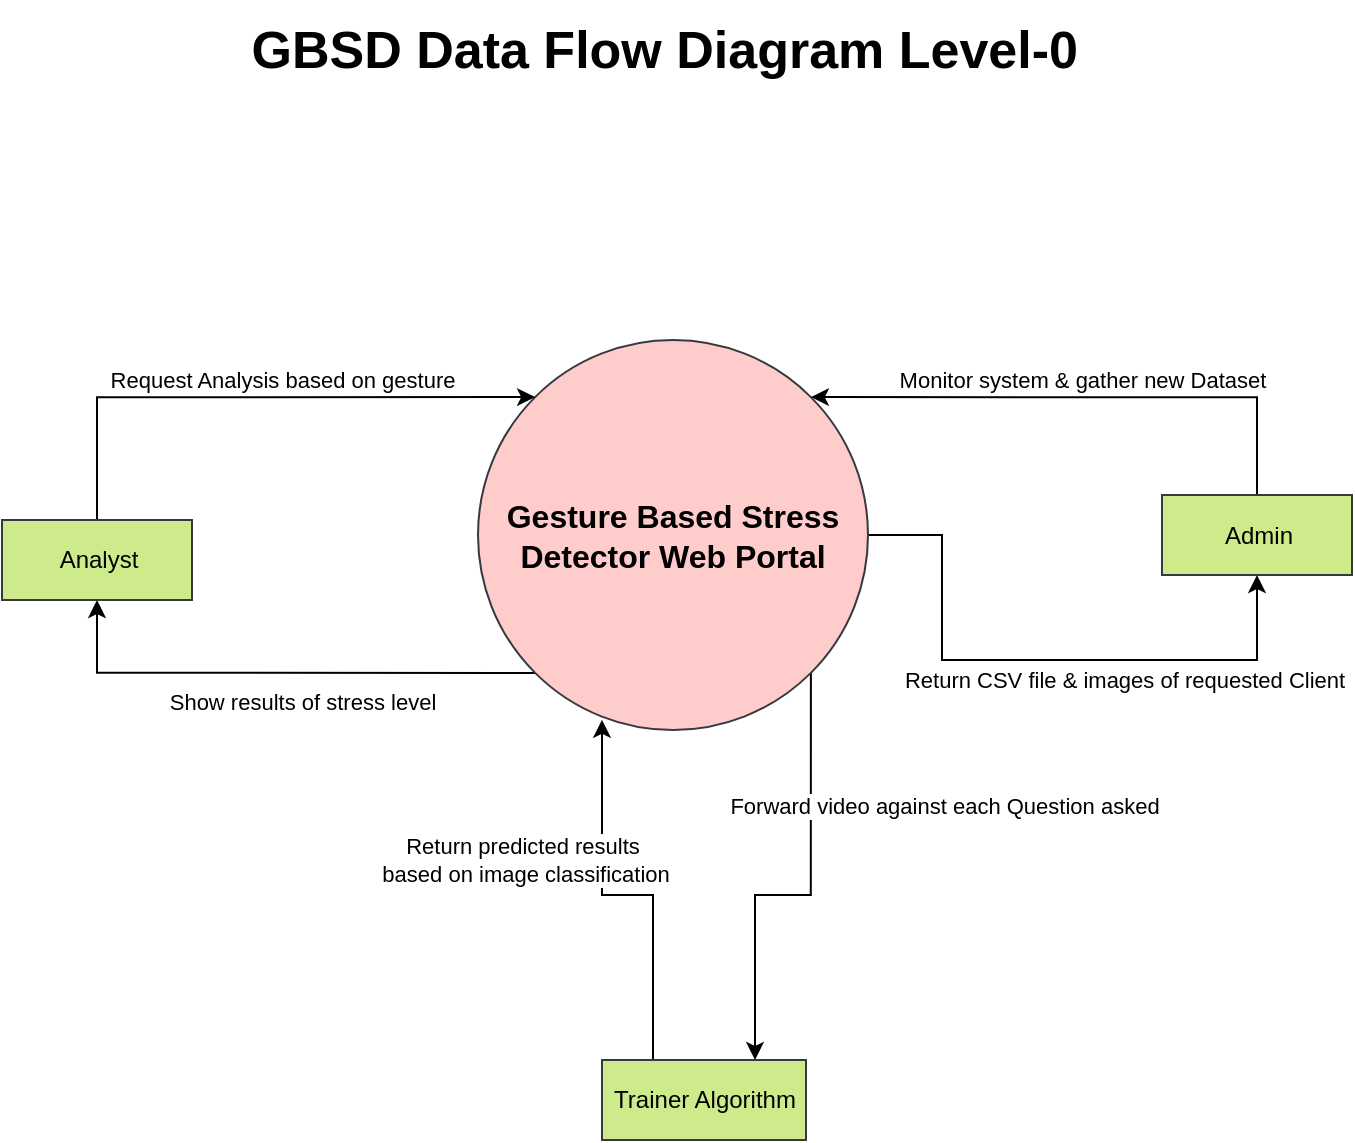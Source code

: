 <mxfile version="14.8.0" type="github">
  <diagram id="5bCVK2h6y52akC2RZia3" name="Page-1">
    <mxGraphModel dx="1102" dy="557" grid="1" gridSize="10" guides="1" tooltips="1" connect="1" arrows="1" fold="1" page="1" pageScale="1" pageWidth="850" pageHeight="1100" math="0" shadow="0">
      <root>
        <mxCell id="0" />
        <mxCell id="1" parent="0" />
        <mxCell id="aUc-BjGLuyeq8rjbuqXE-1" value="&lt;b&gt;&lt;font style=&quot;font-size: 26px&quot;&gt;GBSD Data Flow Diagram Level-0&amp;nbsp;&lt;/font&gt;&lt;/b&gt;" style="text;html=1;strokeColor=none;fillColor=none;align=center;verticalAlign=middle;whiteSpace=wrap;rounded=0;" parent="1" vertex="1">
          <mxGeometry x="205" width="440" height="50" as="geometry" />
        </mxCell>
        <mxCell id="aUc-BjGLuyeq8rjbuqXE-7" style="edgeStyle=orthogonalEdgeStyle;rounded=0;orthogonalLoop=1;jettySize=auto;html=1;exitX=1;exitY=1;exitDx=0;exitDy=0;entryX=0.75;entryY=0;entryDx=0;entryDy=0;" parent="1" source="aUc-BjGLuyeq8rjbuqXE-2" target="aUc-BjGLuyeq8rjbuqXE-5" edge="1">
          <mxGeometry relative="1" as="geometry" />
        </mxCell>
        <mxCell id="aUc-BjGLuyeq8rjbuqXE-15" value="Forward video against each Question asked" style="edgeLabel;html=1;align=center;verticalAlign=middle;resizable=0;points=[];" parent="aUc-BjGLuyeq8rjbuqXE-7" vertex="1" connectable="0">
          <mxGeometry x="-0.399" y="-3" relative="1" as="geometry">
            <mxPoint x="69" as="offset" />
          </mxGeometry>
        </mxCell>
        <mxCell id="aUc-BjGLuyeq8rjbuqXE-9" style="edgeStyle=orthogonalEdgeStyle;rounded=0;orthogonalLoop=1;jettySize=auto;html=1;exitX=0;exitY=1;exitDx=0;exitDy=0;entryX=0.5;entryY=1;entryDx=0;entryDy=0;" parent="1" source="aUc-BjGLuyeq8rjbuqXE-2" target="aUc-BjGLuyeq8rjbuqXE-3" edge="1">
          <mxGeometry relative="1" as="geometry">
            <Array as="points">
              <mxPoint x="138" y="336" />
            </Array>
          </mxGeometry>
        </mxCell>
        <mxCell id="aUc-BjGLuyeq8rjbuqXE-14" value="Show results of stress level" style="edgeLabel;html=1;align=center;verticalAlign=middle;resizable=0;points=[];" parent="aUc-BjGLuyeq8rjbuqXE-9" vertex="1" connectable="0">
          <mxGeometry x="0.241" relative="1" as="geometry">
            <mxPoint x="42" y="14" as="offset" />
          </mxGeometry>
        </mxCell>
        <mxCell id="aUc-BjGLuyeq8rjbuqXE-11" style="edgeStyle=orthogonalEdgeStyle;rounded=0;orthogonalLoop=1;jettySize=auto;html=1;exitX=1;exitY=0.5;exitDx=0;exitDy=0;entryX=0.5;entryY=1;entryDx=0;entryDy=0;" parent="1" source="aUc-BjGLuyeq8rjbuqXE-2" target="aUc-BjGLuyeq8rjbuqXE-4" edge="1">
          <mxGeometry relative="1" as="geometry">
            <Array as="points">
              <mxPoint x="560" y="268" />
              <mxPoint x="560" y="330" />
              <mxPoint x="718" y="330" />
            </Array>
          </mxGeometry>
        </mxCell>
        <mxCell id="-jKXKBMY69VXoRkYRhgL-3" value="Return CSV file &amp;amp; images of requested Client" style="edgeLabel;html=1;align=center;verticalAlign=middle;resizable=0;points=[];" vertex="1" connectable="0" parent="aUc-BjGLuyeq8rjbuqXE-11">
          <mxGeometry x="0.025" y="-2" relative="1" as="geometry">
            <mxPoint x="37" y="8" as="offset" />
          </mxGeometry>
        </mxCell>
        <mxCell id="aUc-BjGLuyeq8rjbuqXE-2" value="&lt;b&gt;&lt;font style=&quot;font-size: 16px&quot;&gt;Gesture Based Stress Detector Web Portal&lt;/font&gt;&lt;/b&gt;" style="ellipse;whiteSpace=wrap;html=1;aspect=fixed;fillColor=#ffcccc;strokeColor=#36393d;" parent="1" vertex="1">
          <mxGeometry x="328" y="170" width="195" height="195" as="geometry" />
        </mxCell>
        <mxCell id="aUc-BjGLuyeq8rjbuqXE-8" style="edgeStyle=orthogonalEdgeStyle;rounded=0;orthogonalLoop=1;jettySize=auto;html=1;exitX=0.5;exitY=0;exitDx=0;exitDy=0;entryX=0;entryY=0;entryDx=0;entryDy=0;" parent="1" source="aUc-BjGLuyeq8rjbuqXE-3" target="aUc-BjGLuyeq8rjbuqXE-2" edge="1">
          <mxGeometry relative="1" as="geometry" />
        </mxCell>
        <mxCell id="aUc-BjGLuyeq8rjbuqXE-12" value="Request Analysis based on gesture" style="edgeLabel;html=1;align=center;verticalAlign=middle;resizable=0;points=[];" parent="aUc-BjGLuyeq8rjbuqXE-8" vertex="1" connectable="0">
          <mxGeometry x="-0.102" relative="1" as="geometry">
            <mxPoint x="28" y="-9" as="offset" />
          </mxGeometry>
        </mxCell>
        <mxCell id="aUc-BjGLuyeq8rjbuqXE-3" value="Analyst" style="html=1;dashed=0;whitespace=wrap;fillColor=#cdeb8b;strokeColor=#36393d;" parent="1" vertex="1">
          <mxGeometry x="90" y="260" width="95" height="40" as="geometry" />
        </mxCell>
        <mxCell id="aUc-BjGLuyeq8rjbuqXE-10" style="edgeStyle=orthogonalEdgeStyle;rounded=0;orthogonalLoop=1;jettySize=auto;html=1;exitX=0.5;exitY=0;exitDx=0;exitDy=0;entryX=1;entryY=0;entryDx=0;entryDy=0;" parent="1" source="aUc-BjGLuyeq8rjbuqXE-4" target="aUc-BjGLuyeq8rjbuqXE-2" edge="1">
          <mxGeometry relative="1" as="geometry">
            <Array as="points">
              <mxPoint x="718" y="199" />
            </Array>
          </mxGeometry>
        </mxCell>
        <mxCell id="-jKXKBMY69VXoRkYRhgL-2" value="Monitor system &amp;amp; gather new Dataset" style="edgeLabel;html=1;align=center;verticalAlign=middle;resizable=0;points=[];" vertex="1" connectable="0" parent="aUc-BjGLuyeq8rjbuqXE-10">
          <mxGeometry x="0.261" y="-2" relative="1" as="geometry">
            <mxPoint x="35" y="-7" as="offset" />
          </mxGeometry>
        </mxCell>
        <mxCell id="aUc-BjGLuyeq8rjbuqXE-4" value="Admin" style="html=1;dashed=0;whitespace=wrap;fillColor=#cdeb8b;strokeColor=#36393d;" parent="1" vertex="1">
          <mxGeometry x="670" y="247.5" width="95" height="40" as="geometry" />
        </mxCell>
        <mxCell id="aUc-BjGLuyeq8rjbuqXE-6" style="edgeStyle=orthogonalEdgeStyle;rounded=0;orthogonalLoop=1;jettySize=auto;html=1;exitX=0.25;exitY=0;exitDx=0;exitDy=0;entryX=0.318;entryY=0.974;entryDx=0;entryDy=0;entryPerimeter=0;" parent="1" source="aUc-BjGLuyeq8rjbuqXE-5" target="aUc-BjGLuyeq8rjbuqXE-2" edge="1">
          <mxGeometry relative="1" as="geometry" />
        </mxCell>
        <mxCell id="-jKXKBMY69VXoRkYRhgL-1" value="Return predicted results&lt;br&gt;&amp;nbsp;based on image classification" style="edgeLabel;html=1;align=center;verticalAlign=middle;resizable=0;points=[];" vertex="1" connectable="0" parent="aUc-BjGLuyeq8rjbuqXE-6">
          <mxGeometry x="0.406" y="3" relative="1" as="geometry">
            <mxPoint x="-37" y="12" as="offset" />
          </mxGeometry>
        </mxCell>
        <mxCell id="aUc-BjGLuyeq8rjbuqXE-5" value="Trainer Algorithm" style="html=1;dashed=0;whitespace=wrap;fillColor=#cdeb8b;strokeColor=#36393d;" parent="1" vertex="1">
          <mxGeometry x="390" y="530" width="102" height="40" as="geometry" />
        </mxCell>
      </root>
    </mxGraphModel>
  </diagram>
</mxfile>
